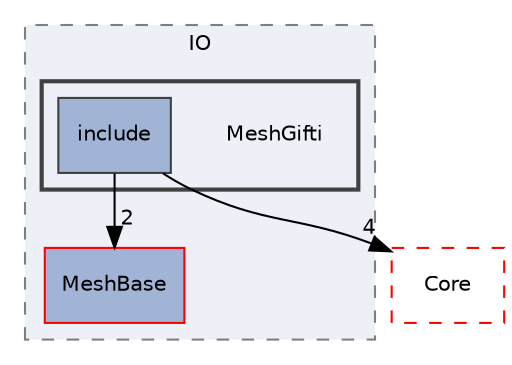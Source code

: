 digraph "MeshGifti"
{
 // LATEX_PDF_SIZE
  edge [fontname="Helvetica",fontsize="10",labelfontname="Helvetica",labelfontsize="10"];
  node [fontname="Helvetica",fontsize="10",shape=record];
  compound=true
  subgraph clusterdir_367545fbb67972528c5e9da3f2610d14 {
    graph [ bgcolor="#edf0f7", pencolor="grey50", style="filled,dashed,", label="IO", fontname="Helvetica", fontsize="10", URL="dir_367545fbb67972528c5e9da3f2610d14.html"]
  dir_ed747c199e74b08368b2744f35933cef [shape=box, label="MeshBase", style="filled,", fillcolor="#a2b4d6", color="red", URL="dir_ed747c199e74b08368b2744f35933cef.html"];
  subgraph clusterdir_4f58a9fac64b2895bc384c6d5a8ed5df {
    graph [ bgcolor="#edf0f7", pencolor="grey25", style="filled,bold,", label="", fontname="Helvetica", fontsize="10", URL="dir_4f58a9fac64b2895bc384c6d5a8ed5df.html"]
    dir_4f58a9fac64b2895bc384c6d5a8ed5df [shape=plaintext, label="MeshGifti"];
  dir_958ba5b71743c0c28e381e8bfbefae41 [shape=box, label="include", style="filled,", fillcolor="#a2b4d6", color="grey25", URL="dir_958ba5b71743c0c28e381e8bfbefae41.html"];
  }
  }
  dir_cac7f9cecb9aa42a0bd05452dddd8a21 [shape=box, label="Core", style="dashed,", fillcolor="#edf0f7", color="red", URL="dir_cac7f9cecb9aa42a0bd05452dddd8a21.html"];
  dir_958ba5b71743c0c28e381e8bfbefae41->dir_cac7f9cecb9aa42a0bd05452dddd8a21 [headlabel="4", labeldistance=1.5 headhref="dir_000128_000014.html"];
  dir_958ba5b71743c0c28e381e8bfbefae41->dir_ed747c199e74b08368b2744f35933cef [headlabel="2", labeldistance=1.5 headhref="dir_000128_000194.html"];
}
